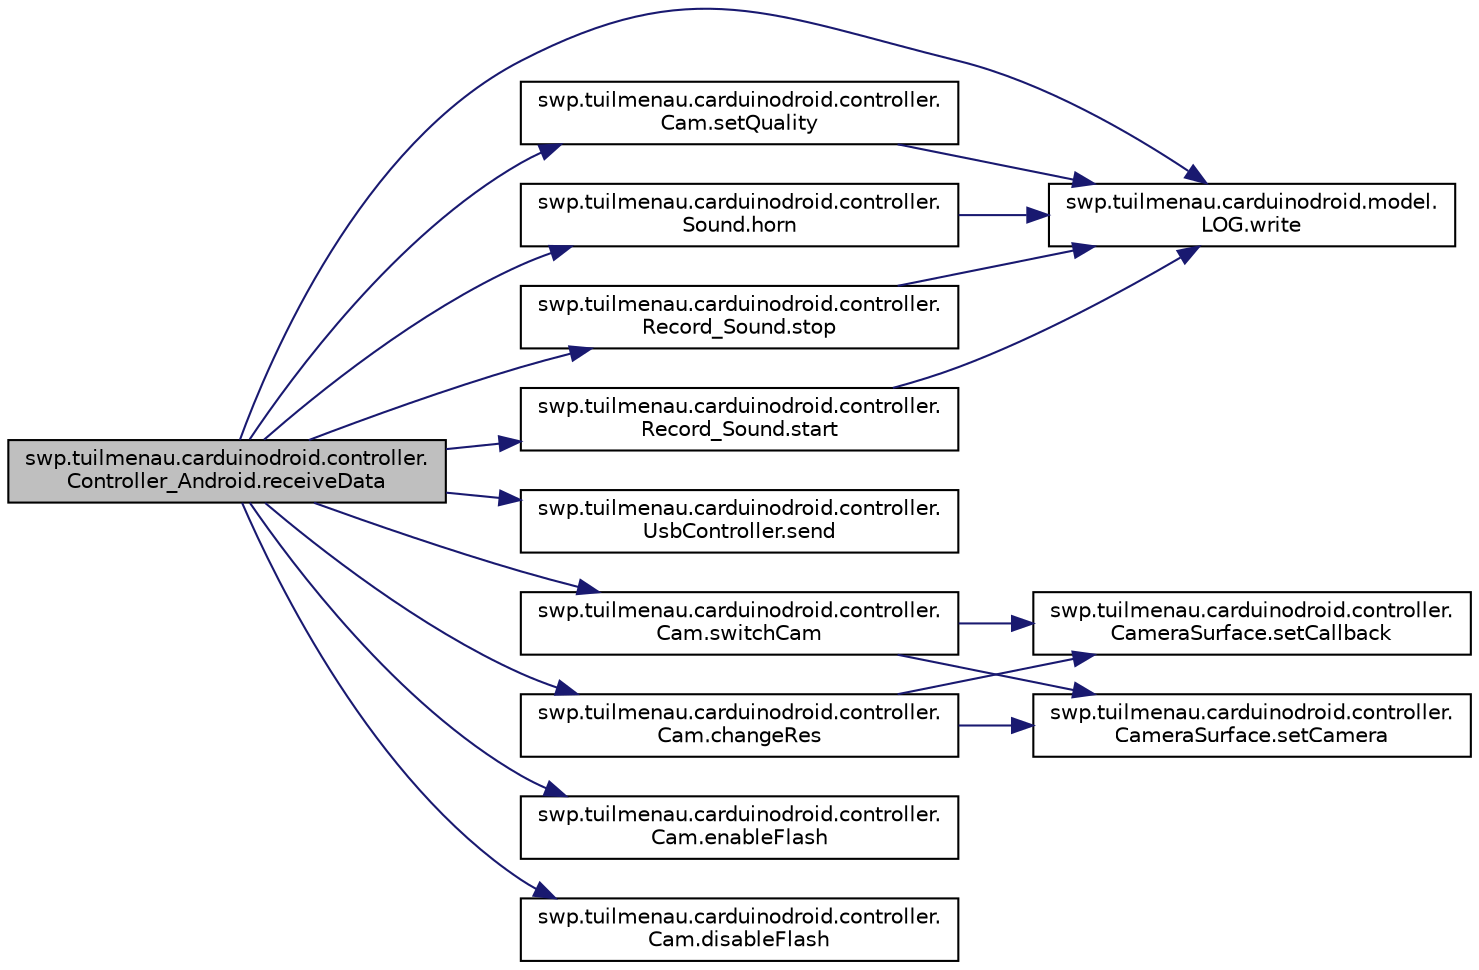 digraph "swp.tuilmenau.carduinodroid.controller.Controller_Android.receiveData"
{
  edge [fontname="Helvetica",fontsize="10",labelfontname="Helvetica",labelfontsize="10"];
  node [fontname="Helvetica",fontsize="10",shape=record];
  rankdir="LR";
  Node1 [label="swp.tuilmenau.carduinodroid.controller.\lController_Android.receiveData",height=0.2,width=0.4,color="black", fillcolor="grey75", style="filled", fontcolor="black"];
  Node1 -> Node2 [color="midnightblue",fontsize="10",style="solid",fontname="Helvetica"];
  Node2 [label="swp.tuilmenau.carduinodroid.model.\lLOG.write",height=0.2,width=0.4,color="black", fillcolor="white", style="filled",URL="$classswp_1_1tuilmenau_1_1carduinodroid_1_1model_1_1_l_o_g.html#a07a373e26dd4618bab84def0c899635a"];
  Node1 -> Node3 [color="midnightblue",fontsize="10",style="solid",fontname="Helvetica"];
  Node3 [label="swp.tuilmenau.carduinodroid.controller.\lUsbController.send",height=0.2,width=0.4,color="black", fillcolor="white", style="filled",URL="$classswp_1_1tuilmenau_1_1carduinodroid_1_1controller_1_1_usb_controller.html#a7b1a2e2fe0ba3f44d78634e388e2092e"];
  Node1 -> Node4 [color="midnightblue",fontsize="10",style="solid",fontname="Helvetica"];
  Node4 [label="swp.tuilmenau.carduinodroid.controller.\lCam.switchCam",height=0.2,width=0.4,color="black", fillcolor="white", style="filled",URL="$classswp_1_1tuilmenau_1_1carduinodroid_1_1controller_1_1_cam.html#a7550a372448fb220d685acee511882f3"];
  Node4 -> Node5 [color="midnightblue",fontsize="10",style="solid",fontname="Helvetica"];
  Node5 [label="swp.tuilmenau.carduinodroid.controller.\lCameraSurface.setCamera",height=0.2,width=0.4,color="black", fillcolor="white", style="filled",URL="$classswp_1_1tuilmenau_1_1carduinodroid_1_1controller_1_1_camera_surface.html#ac0aa798901364be1828f205d940caf4d"];
  Node4 -> Node6 [color="midnightblue",fontsize="10",style="solid",fontname="Helvetica"];
  Node6 [label="swp.tuilmenau.carduinodroid.controller.\lCameraSurface.setCallback",height=0.2,width=0.4,color="black", fillcolor="white", style="filled",URL="$classswp_1_1tuilmenau_1_1carduinodroid_1_1controller_1_1_camera_surface.html#ae9a5ce16713f1cfdb31de1fd212b25e5"];
  Node1 -> Node7 [color="midnightblue",fontsize="10",style="solid",fontname="Helvetica"];
  Node7 [label="swp.tuilmenau.carduinodroid.controller.\lCam.changeRes",height=0.2,width=0.4,color="black", fillcolor="white", style="filled",URL="$classswp_1_1tuilmenau_1_1carduinodroid_1_1controller_1_1_cam.html#a14be40feed14460ce45a254bb9d5573d"];
  Node7 -> Node5 [color="midnightblue",fontsize="10",style="solid",fontname="Helvetica"];
  Node7 -> Node6 [color="midnightblue",fontsize="10",style="solid",fontname="Helvetica"];
  Node1 -> Node8 [color="midnightblue",fontsize="10",style="solid",fontname="Helvetica"];
  Node8 [label="swp.tuilmenau.carduinodroid.controller.\lCam.enableFlash",height=0.2,width=0.4,color="black", fillcolor="white", style="filled",URL="$classswp_1_1tuilmenau_1_1carduinodroid_1_1controller_1_1_cam.html#a52096c4e16807a5338877c2249bfead5"];
  Node1 -> Node9 [color="midnightblue",fontsize="10",style="solid",fontname="Helvetica"];
  Node9 [label="swp.tuilmenau.carduinodroid.controller.\lCam.disableFlash",height=0.2,width=0.4,color="black", fillcolor="white", style="filled",URL="$classswp_1_1tuilmenau_1_1carduinodroid_1_1controller_1_1_cam.html#a043a28dda760fb66a89c670d97e70e60"];
  Node1 -> Node10 [color="midnightblue",fontsize="10",style="solid",fontname="Helvetica"];
  Node10 [label="swp.tuilmenau.carduinodroid.controller.\lCam.setQuality",height=0.2,width=0.4,color="black", fillcolor="white", style="filled",URL="$classswp_1_1tuilmenau_1_1carduinodroid_1_1controller_1_1_cam.html#a06e60590e27bce234a6a7f1657f18fc0"];
  Node10 -> Node2 [color="midnightblue",fontsize="10",style="solid",fontname="Helvetica"];
  Node1 -> Node11 [color="midnightblue",fontsize="10",style="solid",fontname="Helvetica"];
  Node11 [label="swp.tuilmenau.carduinodroid.controller.\lSound.horn",height=0.2,width=0.4,color="black", fillcolor="white", style="filled",URL="$classswp_1_1tuilmenau_1_1carduinodroid_1_1controller_1_1_sound.html#a065dfc4b7f9c45028ca6a16244a84e9b"];
  Node11 -> Node2 [color="midnightblue",fontsize="10",style="solid",fontname="Helvetica"];
  Node1 -> Node12 [color="midnightblue",fontsize="10",style="solid",fontname="Helvetica"];
  Node12 [label="swp.tuilmenau.carduinodroid.controller.\lRecord_Sound.stop",height=0.2,width=0.4,color="black", fillcolor="white", style="filled",URL="$classswp_1_1tuilmenau_1_1carduinodroid_1_1controller_1_1_record___sound.html#a95cf9a4340f3ca211e2a8dd60f761dcf"];
  Node12 -> Node2 [color="midnightblue",fontsize="10",style="solid",fontname="Helvetica"];
  Node1 -> Node13 [color="midnightblue",fontsize="10",style="solid",fontname="Helvetica"];
  Node13 [label="swp.tuilmenau.carduinodroid.controller.\lRecord_Sound.start",height=0.2,width=0.4,color="black", fillcolor="white", style="filled",URL="$classswp_1_1tuilmenau_1_1carduinodroid_1_1controller_1_1_record___sound.html#aab8cc754dfbdba7238f09c28cdb561eb"];
  Node13 -> Node2 [color="midnightblue",fontsize="10",style="solid",fontname="Helvetica"];
}
